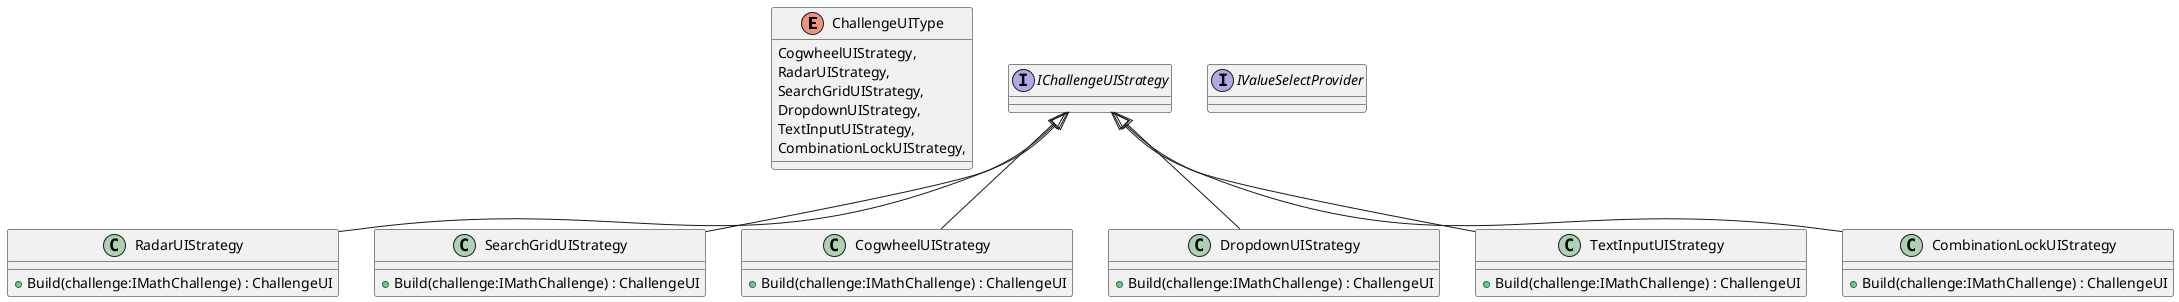 @startuml
enum ChallengeUIType {
    CogwheelUIStrategy,
    RadarUIStrategy,
    SearchGridUIStrategy,
    DropdownUIStrategy,
    TextInputUIStrategy,
    CombinationLockUIStrategy,
}
interface IChallengeUIStrategy {
}
interface IValueSelectProvider {
}
class RadarUIStrategy {
    + Build(challenge:IMathChallenge) : ChallengeUI
}
class SearchGridUIStrategy {
    + Build(challenge:IMathChallenge) : ChallengeUI
}
class CogwheelUIStrategy {
    + Build(challenge:IMathChallenge) : ChallengeUI
}
class DropdownUIStrategy {
    + Build(challenge:IMathChallenge) : ChallengeUI
}
class TextInputUIStrategy {
    + Build(challenge:IMathChallenge) : ChallengeUI
}
class CombinationLockUIStrategy {
    + Build(challenge:IMathChallenge) : ChallengeUI
}
IChallengeUIStrategy <|-- RadarUIStrategy
IChallengeUIStrategy <|-- SearchGridUIStrategy
IChallengeUIStrategy <|-- CogwheelUIStrategy
IChallengeUIStrategy <|-- DropdownUIStrategy
IChallengeUIStrategy <|-- TextInputUIStrategy
IChallengeUIStrategy <|-- CombinationLockUIStrategy
@enduml
